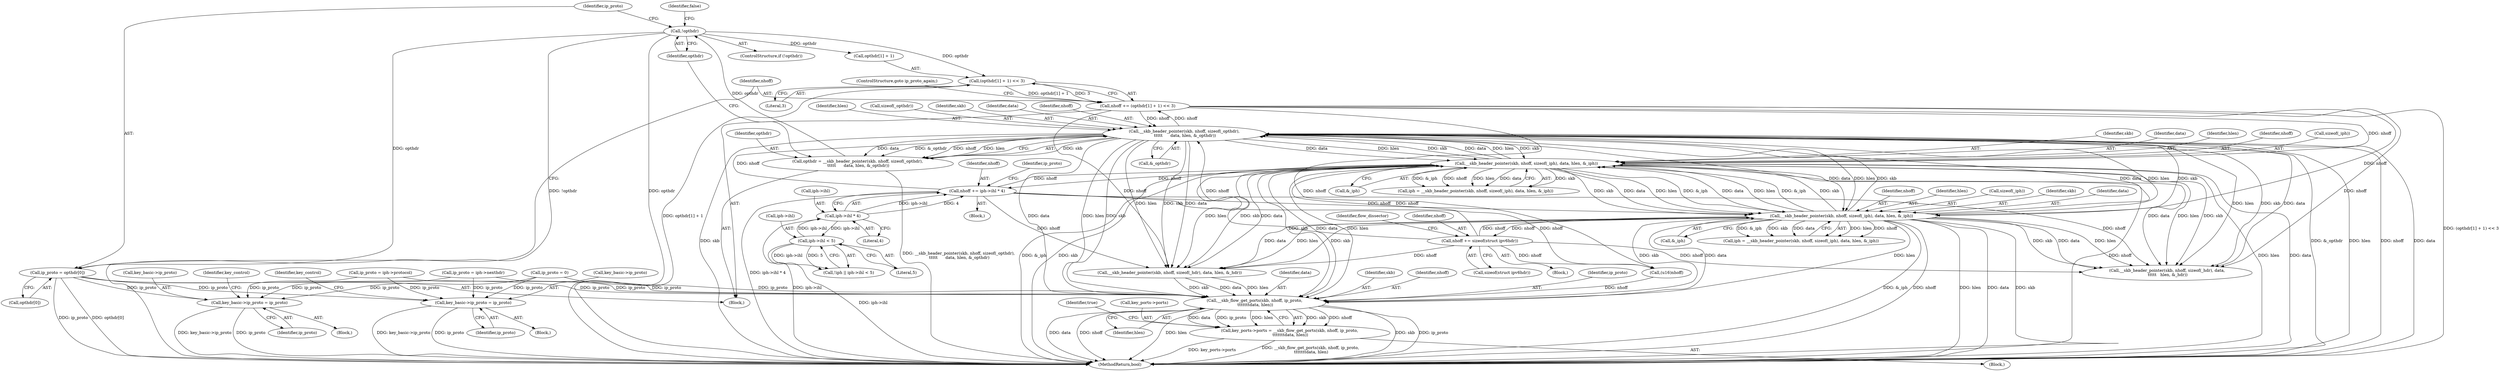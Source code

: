 digraph "0_linux_a6e544b0a88b53114bfa5a57e21b7be7a8dfc9d0@pointer" {
"1000737" [label="(Call,ip_proto = opthdr[0])"];
"1000733" [label="(Call,!opthdr)"];
"1000721" [label="(Call,opthdr = __skb_header_pointer(skb, nhoff, sizeof(_opthdr),\n \t\t\t\t\t      data, hlen, &_opthdr))"];
"1000723" [label="(Call,__skb_header_pointer(skb, nhoff, sizeof(_opthdr),\n \t\t\t\t\t      data, hlen, &_opthdr))"];
"1000193" [label="(Call,__skb_header_pointer(skb, nhoff, sizeof(_iph), data, hlen, &_iph))"];
"1000269" [label="(Call,__skb_header_pointer(skb, nhoff, sizeof(_iph), data, hlen, &_iph))"];
"1000213" [label="(Call,nhoff += iph->ihl * 4)"];
"1000215" [label="(Call,iph->ihl * 4)"];
"1000206" [label="(Call,iph->ihl < 5)"];
"1000288" [label="(Call,nhoff += sizeof(struct ipv6hdr))"];
"1000742" [label="(Call,nhoff += (opthdr[1] + 1) << 3)"];
"1000744" [label="(Call,(opthdr[1] + 1) << 3)"];
"1000543" [label="(Call,key_basic->ip_proto = ip_proto)"];
"1000777" [label="(Call,key_basic->ip_proto = ip_proto)"];
"1000804" [label="(Call,__skb_flow_get_ports(skb, nhoff, ip_proto,\n \t\t\t\t\t\t\tdata, hlen))"];
"1000800" [label="(Call,key_ports->ports = __skb_flow_get_ports(skb, nhoff, ip_proto,\n \t\t\t\t\t\t\tdata, hlen))"];
"1000547" [label="(Identifier,ip_proto)"];
"1000712" [label="(Block,)"];
"1000738" [label="(Identifier,ip_proto)"];
"1000736" [label="(Identifier,false)"];
"1000193" [label="(Call,__skb_header_pointer(skb, nhoff, sizeof(_iph), data, hlen, &_iph))"];
"1000283" [label="(Call,ip_proto = iph->nexthdr)"];
"1000195" [label="(Identifier,nhoff)"];
"1000739" [label="(Call,opthdr[0])"];
"1000206" [label="(Call,iph->ihl < 5)"];
"1000781" [label="(Identifier,ip_proto)"];
"1000778" [label="(Call,key_basic->ip_proto)"];
"1000228" [label="(Call,ip_proto = 0)"];
"1000729" [label="(Identifier,hlen)"];
"1000745" [label="(Call,opthdr[1] + 1)"];
"1000811" [label="(Identifier,true)"];
"1000187" [label="(Block,)"];
"1000544" [label="(Call,key_basic->ip_proto)"];
"1000216" [label="(Call,iph->ihl)"];
"1000276" [label="(Call,&_iph)"];
"1000800" [label="(Call,key_ports->ports = __skb_flow_get_ports(skb, nhoff, ip_proto,\n \t\t\t\t\t\t\tdata, hlen))"];
"1000294" [label="(Identifier,flow_dissector)"];
"1000793" [label="(Block,)"];
"1000732" [label="(ControlStructure,if (!opthdr))"];
"1000721" [label="(Call,opthdr = __skb_header_pointer(skb, nhoff, sizeof(_opthdr),\n \t\t\t\t\t      data, hlen, &_opthdr))"];
"1000812" [label="(MethodReturn,bool)"];
"1000726" [label="(Call,sizeof(_opthdr))"];
"1000290" [label="(Call,sizeof(struct ipv6hdr))"];
"1000744" [label="(Call,(opthdr[1] + 1) << 3)"];
"1000801" [label="(Call,key_ports->ports)"];
"1000808" [label="(Identifier,data)"];
"1000270" [label="(Identifier,skb)"];
"1000274" [label="(Identifier,data)"];
"1000742" [label="(Call,nhoff += (opthdr[1] + 1) << 3)"];
"1000112" [label="(Block,)"];
"1000221" [label="(Identifier,ip_proto)"];
"1000784" [label="(Identifier,key_control)"];
"1000809" [label="(Identifier,hlen)"];
"1000751" [label="(ControlStructure,goto ip_proto_again;)"];
"1000196" [label="(Call,sizeof(_iph))"];
"1000805" [label="(Identifier,skb)"];
"1000543" [label="(Call,key_basic->ip_proto = ip_proto)"];
"1000724" [label="(Identifier,skb)"];
"1000734" [label="(Identifier,opthdr)"];
"1000194" [label="(Identifier,skb)"];
"1000271" [label="(Identifier,nhoff)"];
"1000737" [label="(Call,ip_proto = opthdr[0])"];
"1000743" [label="(Identifier,nhoff)"];
"1000580" [label="(Call,__skb_header_pointer(skb, nhoff, sizeof(_hdr), data, hlen, &_hdr))"];
"1000198" [label="(Identifier,data)"];
"1000215" [label="(Call,iph->ihl * 4)"];
"1000219" [label="(Literal,4)"];
"1000199" [label="(Identifier,hlen)"];
"1000550" [label="(Identifier,key_control)"];
"1000220" [label="(Call,ip_proto = iph->protocol)"];
"1000200" [label="(Call,&_iph)"];
"1000730" [label="(Call,&_opthdr)"];
"1000214" [label="(Identifier,nhoff)"];
"1000777" [label="(Call,key_basic->ip_proto = ip_proto)"];
"1000269" [label="(Call,__skb_header_pointer(skb, nhoff, sizeof(_iph), data, hlen, &_iph))"];
"1000806" [label="(Identifier,nhoff)"];
"1000210" [label="(Literal,5)"];
"1000750" [label="(Literal,3)"];
"1000262" [label="(Block,)"];
"1000722" [label="(Identifier,opthdr)"];
"1000514" [label="(Block,)"];
"1000267" [label="(Call,iph = __skb_header_pointer(skb, nhoff, sizeof(_iph), data, hlen, &_iph))"];
"1000275" [label="(Identifier,hlen)"];
"1000213" [label="(Call,nhoff += iph->ihl * 4)"];
"1000487" [label="(Call,__skb_header_pointer(skb, nhoff, sizeof(_hdr), data,\n \t\t\t\t\t   hlen, &_hdr))"];
"1000203" [label="(Call,!iph || iph->ihl < 5)"];
"1000733" [label="(Call,!opthdr)"];
"1000723" [label="(Call,__skb_header_pointer(skb, nhoff, sizeof(_opthdr),\n \t\t\t\t\t      data, hlen, &_opthdr))"];
"1000272" [label="(Call,sizeof(_iph))"];
"1000807" [label="(Identifier,ip_proto)"];
"1000191" [label="(Call,iph = __skb_header_pointer(skb, nhoff, sizeof(_iph), data, hlen, &_iph))"];
"1000786" [label="(Call,(u16)nhoff)"];
"1000804" [label="(Call,__skb_flow_get_ports(skb, nhoff, ip_proto,\n \t\t\t\t\t\t\tdata, hlen))"];
"1000728" [label="(Identifier,data)"];
"1000207" [label="(Call,iph->ihl)"];
"1000725" [label="(Identifier,nhoff)"];
"1000288" [label="(Call,nhoff += sizeof(struct ipv6hdr))"];
"1000289" [label="(Identifier,nhoff)"];
"1000737" -> "1000712"  [label="AST: "];
"1000737" -> "1000739"  [label="CFG: "];
"1000738" -> "1000737"  [label="AST: "];
"1000739" -> "1000737"  [label="AST: "];
"1000743" -> "1000737"  [label="CFG: "];
"1000737" -> "1000812"  [label="DDG: opthdr[0]"];
"1000737" -> "1000812"  [label="DDG: ip_proto"];
"1000737" -> "1000543"  [label="DDG: ip_proto"];
"1000733" -> "1000737"  [label="DDG: opthdr"];
"1000737" -> "1000777"  [label="DDG: ip_proto"];
"1000737" -> "1000804"  [label="DDG: ip_proto"];
"1000733" -> "1000732"  [label="AST: "];
"1000733" -> "1000734"  [label="CFG: "];
"1000734" -> "1000733"  [label="AST: "];
"1000736" -> "1000733"  [label="CFG: "];
"1000738" -> "1000733"  [label="CFG: "];
"1000733" -> "1000812"  [label="DDG: opthdr"];
"1000733" -> "1000812"  [label="DDG: !opthdr"];
"1000721" -> "1000733"  [label="DDG: opthdr"];
"1000733" -> "1000744"  [label="DDG: opthdr"];
"1000733" -> "1000745"  [label="DDG: opthdr"];
"1000721" -> "1000712"  [label="AST: "];
"1000721" -> "1000723"  [label="CFG: "];
"1000722" -> "1000721"  [label="AST: "];
"1000723" -> "1000721"  [label="AST: "];
"1000734" -> "1000721"  [label="CFG: "];
"1000721" -> "1000812"  [label="DDG: __skb_header_pointer(skb, nhoff, sizeof(_opthdr),\n \t\t\t\t\t      data, hlen, &_opthdr)"];
"1000723" -> "1000721"  [label="DDG: skb"];
"1000723" -> "1000721"  [label="DDG: data"];
"1000723" -> "1000721"  [label="DDG: &_opthdr"];
"1000723" -> "1000721"  [label="DDG: hlen"];
"1000723" -> "1000721"  [label="DDG: nhoff"];
"1000723" -> "1000730"  [label="CFG: "];
"1000724" -> "1000723"  [label="AST: "];
"1000725" -> "1000723"  [label="AST: "];
"1000726" -> "1000723"  [label="AST: "];
"1000728" -> "1000723"  [label="AST: "];
"1000729" -> "1000723"  [label="AST: "];
"1000730" -> "1000723"  [label="AST: "];
"1000723" -> "1000812"  [label="DDG: skb"];
"1000723" -> "1000812"  [label="DDG: &_opthdr"];
"1000723" -> "1000812"  [label="DDG: hlen"];
"1000723" -> "1000812"  [label="DDG: nhoff"];
"1000723" -> "1000812"  [label="DDG: data"];
"1000723" -> "1000193"  [label="DDG: skb"];
"1000723" -> "1000193"  [label="DDG: data"];
"1000723" -> "1000193"  [label="DDG: hlen"];
"1000723" -> "1000269"  [label="DDG: skb"];
"1000723" -> "1000269"  [label="DDG: data"];
"1000723" -> "1000269"  [label="DDG: hlen"];
"1000723" -> "1000487"  [label="DDG: skb"];
"1000723" -> "1000487"  [label="DDG: data"];
"1000723" -> "1000487"  [label="DDG: hlen"];
"1000723" -> "1000580"  [label="DDG: skb"];
"1000723" -> "1000580"  [label="DDG: data"];
"1000723" -> "1000580"  [label="DDG: hlen"];
"1000193" -> "1000723"  [label="DDG: skb"];
"1000193" -> "1000723"  [label="DDG: data"];
"1000193" -> "1000723"  [label="DDG: hlen"];
"1000269" -> "1000723"  [label="DDG: skb"];
"1000269" -> "1000723"  [label="DDG: data"];
"1000269" -> "1000723"  [label="DDG: hlen"];
"1000213" -> "1000723"  [label="DDG: nhoff"];
"1000288" -> "1000723"  [label="DDG: nhoff"];
"1000742" -> "1000723"  [label="DDG: nhoff"];
"1000723" -> "1000742"  [label="DDG: nhoff"];
"1000723" -> "1000804"  [label="DDG: skb"];
"1000723" -> "1000804"  [label="DDG: data"];
"1000723" -> "1000804"  [label="DDG: hlen"];
"1000193" -> "1000191"  [label="AST: "];
"1000193" -> "1000200"  [label="CFG: "];
"1000194" -> "1000193"  [label="AST: "];
"1000195" -> "1000193"  [label="AST: "];
"1000196" -> "1000193"  [label="AST: "];
"1000198" -> "1000193"  [label="AST: "];
"1000199" -> "1000193"  [label="AST: "];
"1000200" -> "1000193"  [label="AST: "];
"1000191" -> "1000193"  [label="CFG: "];
"1000193" -> "1000812"  [label="DDG: skb"];
"1000193" -> "1000812"  [label="DDG: &_iph"];
"1000193" -> "1000812"  [label="DDG: nhoff"];
"1000193" -> "1000812"  [label="DDG: hlen"];
"1000193" -> "1000812"  [label="DDG: data"];
"1000193" -> "1000191"  [label="DDG: skb"];
"1000193" -> "1000191"  [label="DDG: &_iph"];
"1000193" -> "1000191"  [label="DDG: nhoff"];
"1000193" -> "1000191"  [label="DDG: hlen"];
"1000193" -> "1000191"  [label="DDG: data"];
"1000269" -> "1000193"  [label="DDG: skb"];
"1000269" -> "1000193"  [label="DDG: data"];
"1000269" -> "1000193"  [label="DDG: hlen"];
"1000269" -> "1000193"  [label="DDG: &_iph"];
"1000213" -> "1000193"  [label="DDG: nhoff"];
"1000288" -> "1000193"  [label="DDG: nhoff"];
"1000742" -> "1000193"  [label="DDG: nhoff"];
"1000193" -> "1000213"  [label="DDG: nhoff"];
"1000193" -> "1000269"  [label="DDG: skb"];
"1000193" -> "1000269"  [label="DDG: data"];
"1000193" -> "1000269"  [label="DDG: hlen"];
"1000193" -> "1000269"  [label="DDG: &_iph"];
"1000193" -> "1000487"  [label="DDG: skb"];
"1000193" -> "1000487"  [label="DDG: data"];
"1000193" -> "1000487"  [label="DDG: hlen"];
"1000193" -> "1000580"  [label="DDG: skb"];
"1000193" -> "1000580"  [label="DDG: data"];
"1000193" -> "1000580"  [label="DDG: hlen"];
"1000193" -> "1000804"  [label="DDG: skb"];
"1000193" -> "1000804"  [label="DDG: data"];
"1000193" -> "1000804"  [label="DDG: hlen"];
"1000269" -> "1000267"  [label="AST: "];
"1000269" -> "1000276"  [label="CFG: "];
"1000270" -> "1000269"  [label="AST: "];
"1000271" -> "1000269"  [label="AST: "];
"1000272" -> "1000269"  [label="AST: "];
"1000274" -> "1000269"  [label="AST: "];
"1000275" -> "1000269"  [label="AST: "];
"1000276" -> "1000269"  [label="AST: "];
"1000267" -> "1000269"  [label="CFG: "];
"1000269" -> "1000812"  [label="DDG: hlen"];
"1000269" -> "1000812"  [label="DDG: data"];
"1000269" -> "1000812"  [label="DDG: &_iph"];
"1000269" -> "1000812"  [label="DDG: skb"];
"1000269" -> "1000812"  [label="DDG: nhoff"];
"1000269" -> "1000267"  [label="DDG: hlen"];
"1000269" -> "1000267"  [label="DDG: nhoff"];
"1000269" -> "1000267"  [label="DDG: &_iph"];
"1000269" -> "1000267"  [label="DDG: skb"];
"1000269" -> "1000267"  [label="DDG: data"];
"1000213" -> "1000269"  [label="DDG: nhoff"];
"1000288" -> "1000269"  [label="DDG: nhoff"];
"1000742" -> "1000269"  [label="DDG: nhoff"];
"1000269" -> "1000288"  [label="DDG: nhoff"];
"1000269" -> "1000487"  [label="DDG: skb"];
"1000269" -> "1000487"  [label="DDG: data"];
"1000269" -> "1000487"  [label="DDG: hlen"];
"1000269" -> "1000580"  [label="DDG: skb"];
"1000269" -> "1000580"  [label="DDG: data"];
"1000269" -> "1000580"  [label="DDG: hlen"];
"1000269" -> "1000804"  [label="DDG: skb"];
"1000269" -> "1000804"  [label="DDG: data"];
"1000269" -> "1000804"  [label="DDG: hlen"];
"1000213" -> "1000187"  [label="AST: "];
"1000213" -> "1000215"  [label="CFG: "];
"1000214" -> "1000213"  [label="AST: "];
"1000215" -> "1000213"  [label="AST: "];
"1000221" -> "1000213"  [label="CFG: "];
"1000213" -> "1000812"  [label="DDG: iph->ihl * 4"];
"1000215" -> "1000213"  [label="DDG: iph->ihl"];
"1000215" -> "1000213"  [label="DDG: 4"];
"1000213" -> "1000487"  [label="DDG: nhoff"];
"1000213" -> "1000580"  [label="DDG: nhoff"];
"1000213" -> "1000786"  [label="DDG: nhoff"];
"1000215" -> "1000219"  [label="CFG: "];
"1000216" -> "1000215"  [label="AST: "];
"1000219" -> "1000215"  [label="AST: "];
"1000215" -> "1000812"  [label="DDG: iph->ihl"];
"1000215" -> "1000206"  [label="DDG: iph->ihl"];
"1000206" -> "1000215"  [label="DDG: iph->ihl"];
"1000206" -> "1000203"  [label="AST: "];
"1000206" -> "1000210"  [label="CFG: "];
"1000207" -> "1000206"  [label="AST: "];
"1000210" -> "1000206"  [label="AST: "];
"1000203" -> "1000206"  [label="CFG: "];
"1000206" -> "1000812"  [label="DDG: iph->ihl"];
"1000206" -> "1000203"  [label="DDG: iph->ihl"];
"1000206" -> "1000203"  [label="DDG: 5"];
"1000288" -> "1000262"  [label="AST: "];
"1000288" -> "1000290"  [label="CFG: "];
"1000289" -> "1000288"  [label="AST: "];
"1000290" -> "1000288"  [label="AST: "];
"1000294" -> "1000288"  [label="CFG: "];
"1000288" -> "1000487"  [label="DDG: nhoff"];
"1000288" -> "1000580"  [label="DDG: nhoff"];
"1000288" -> "1000786"  [label="DDG: nhoff"];
"1000742" -> "1000712"  [label="AST: "];
"1000742" -> "1000744"  [label="CFG: "];
"1000743" -> "1000742"  [label="AST: "];
"1000744" -> "1000742"  [label="AST: "];
"1000751" -> "1000742"  [label="CFG: "];
"1000742" -> "1000812"  [label="DDG: (opthdr[1] + 1) << 3"];
"1000742" -> "1000487"  [label="DDG: nhoff"];
"1000742" -> "1000580"  [label="DDG: nhoff"];
"1000744" -> "1000742"  [label="DDG: opthdr[1] + 1"];
"1000744" -> "1000742"  [label="DDG: 3"];
"1000742" -> "1000786"  [label="DDG: nhoff"];
"1000744" -> "1000750"  [label="CFG: "];
"1000745" -> "1000744"  [label="AST: "];
"1000750" -> "1000744"  [label="AST: "];
"1000744" -> "1000812"  [label="DDG: opthdr[1] + 1"];
"1000543" -> "1000514"  [label="AST: "];
"1000543" -> "1000547"  [label="CFG: "];
"1000544" -> "1000543"  [label="AST: "];
"1000547" -> "1000543"  [label="AST: "];
"1000550" -> "1000543"  [label="CFG: "];
"1000543" -> "1000812"  [label="DDG: ip_proto"];
"1000543" -> "1000812"  [label="DDG: key_basic->ip_proto"];
"1000220" -> "1000543"  [label="DDG: ip_proto"];
"1000283" -> "1000543"  [label="DDG: ip_proto"];
"1000228" -> "1000543"  [label="DDG: ip_proto"];
"1000777" -> "1000112"  [label="AST: "];
"1000777" -> "1000781"  [label="CFG: "];
"1000778" -> "1000777"  [label="AST: "];
"1000781" -> "1000777"  [label="AST: "];
"1000784" -> "1000777"  [label="CFG: "];
"1000777" -> "1000812"  [label="DDG: ip_proto"];
"1000777" -> "1000812"  [label="DDG: key_basic->ip_proto"];
"1000220" -> "1000777"  [label="DDG: ip_proto"];
"1000283" -> "1000777"  [label="DDG: ip_proto"];
"1000228" -> "1000777"  [label="DDG: ip_proto"];
"1000804" -> "1000800"  [label="AST: "];
"1000804" -> "1000809"  [label="CFG: "];
"1000805" -> "1000804"  [label="AST: "];
"1000806" -> "1000804"  [label="AST: "];
"1000807" -> "1000804"  [label="AST: "];
"1000808" -> "1000804"  [label="AST: "];
"1000809" -> "1000804"  [label="AST: "];
"1000800" -> "1000804"  [label="CFG: "];
"1000804" -> "1000812"  [label="DDG: skb"];
"1000804" -> "1000812"  [label="DDG: ip_proto"];
"1000804" -> "1000812"  [label="DDG: data"];
"1000804" -> "1000812"  [label="DDG: nhoff"];
"1000804" -> "1000812"  [label="DDG: hlen"];
"1000804" -> "1000800"  [label="DDG: skb"];
"1000804" -> "1000800"  [label="DDG: nhoff"];
"1000804" -> "1000800"  [label="DDG: data"];
"1000804" -> "1000800"  [label="DDG: ip_proto"];
"1000804" -> "1000800"  [label="DDG: hlen"];
"1000580" -> "1000804"  [label="DDG: skb"];
"1000580" -> "1000804"  [label="DDG: data"];
"1000580" -> "1000804"  [label="DDG: hlen"];
"1000786" -> "1000804"  [label="DDG: nhoff"];
"1000220" -> "1000804"  [label="DDG: ip_proto"];
"1000283" -> "1000804"  [label="DDG: ip_proto"];
"1000228" -> "1000804"  [label="DDG: ip_proto"];
"1000800" -> "1000793"  [label="AST: "];
"1000801" -> "1000800"  [label="AST: "];
"1000811" -> "1000800"  [label="CFG: "];
"1000800" -> "1000812"  [label="DDG: __skb_flow_get_ports(skb, nhoff, ip_proto,\n \t\t\t\t\t\t\tdata, hlen)"];
"1000800" -> "1000812"  [label="DDG: key_ports->ports"];
}
